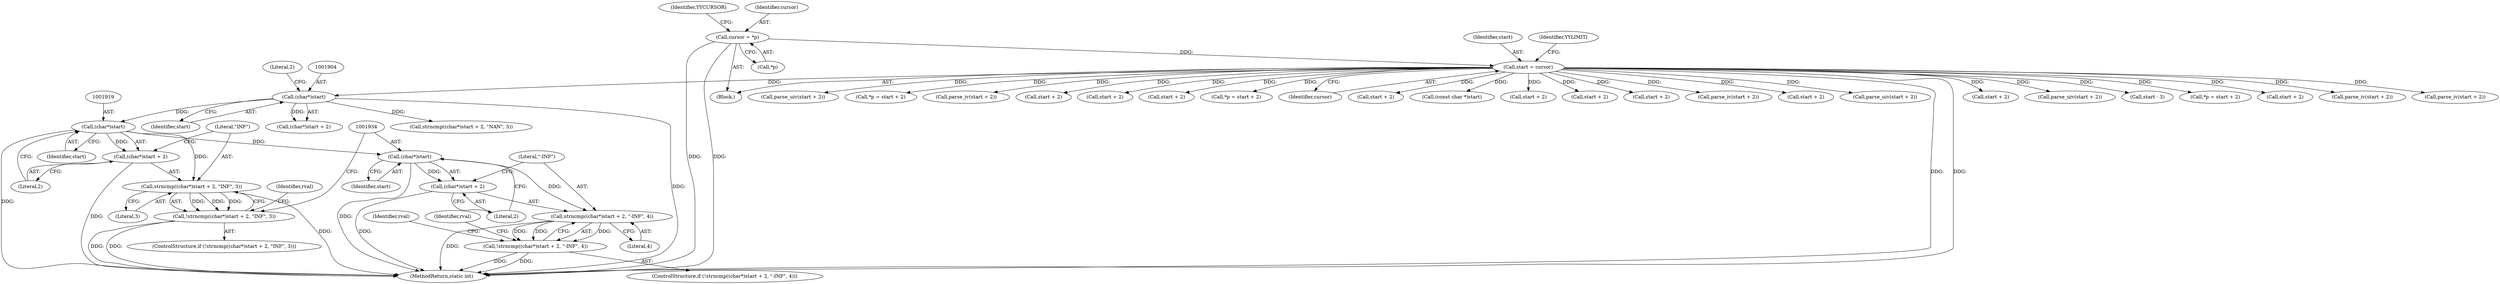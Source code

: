 digraph "0_php-src_1a23ebc1fff59bf480ca92963b36eba5c1b904c4@pointer" {
"1001918" [label="(Call,(char*)start)"];
"1001903" [label="(Call,(char*)start)"];
"1000144" [label="(Call,start = cursor)"];
"1000120" [label="(Call,cursor = *p)"];
"1001916" [label="(Call,strncmp((char*)start + 2, \"INF\", 3))"];
"1001915" [label="(Call,!strncmp((char*)start + 2, \"INF\", 3))"];
"1001917" [label="(Call,(char*)start + 2)"];
"1001933" [label="(Call,(char*)start)"];
"1001931" [label="(Call,strncmp((char*)start + 2, \"-INF\", 4))"];
"1001930" [label="(Call,!strncmp((char*)start + 2, \"-INF\", 4))"];
"1001932" [label="(Call,(char*)start + 2)"];
"1002471" [label="(MethodReturn,static int)"];
"1001947" [label="(Identifier,rval)"];
"1001903" [label="(Call,(char*)start)"];
"1001334" [label="(Call,start + 2)"];
"1000146" [label="(Identifier,cursor)"];
"1001168" [label="(Call,parse_uiv(start + 2))"];
"1000145" [label="(Identifier,start)"];
"1001926" [label="(Identifier,rval)"];
"1002048" [label="(Call,start - 3)"];
"1001347" [label="(Call,*p = start + 2)"];
"1001923" [label="(Literal,3)"];
"1001932" [label="(Call,(char*)start + 2)"];
"1001169" [label="(Call,start + 2)"];
"1001933" [label="(Call,(char*)start)"];
"1001918" [label="(Call,(char*)start)"];
"1002160" [label="(Call,parse_iv(start + 2))"];
"1001914" [label="(ControlStructure,if (!strncmp((char*)start + 2, \"INF\", 3)))"];
"1002272" [label="(Call,parse_iv(start + 2))"];
"1000492" [label="(Call,parse_uiv(start + 2))"];
"1000510" [label="(Call,*p = start + 2)"];
"1002414" [label="(Call,parse_iv(start + 2))"];
"1002415" [label="(Call,start + 2)"];
"1002161" [label="(Call,start + 2)"];
"1000122" [label="(Call,*p)"];
"1001930" [label="(Call,!strncmp((char*)start + 2, \"-INF\", 4))"];
"1001902" [label="(Call,(char*)start + 2)"];
"1000144" [label="(Call,start = cursor)"];
"1001035" [label="(Call,start + 2)"];
"1001921" [label="(Literal,2)"];
"1001182" [label="(Call,*p = start + 2)"];
"1000126" [label="(Identifier,YYCURSOR)"];
"1001920" [label="(Identifier,start)"];
"1001906" [label="(Literal,2)"];
"1002273" [label="(Call,start + 2)"];
"1001935" [label="(Identifier,start)"];
"1001931" [label="(Call,strncmp((char*)start + 2, \"-INF\", 4))"];
"1001692" [label="(Call,(const char *)start)"];
"1001929" [label="(ControlStructure,if (!strncmp((char*)start + 2, \"-INF\", 4)))"];
"1000111" [label="(Block,)"];
"1001941" [label="(Identifier,rval)"];
"1001915" [label="(Call,!strncmp((char*)start + 2, \"INF\", 3))"];
"1001916" [label="(Call,strncmp((char*)start + 2, \"INF\", 3))"];
"1001936" [label="(Literal,2)"];
"1001937" [label="(Literal,\"-INF\")"];
"1001938" [label="(Literal,4)"];
"1001922" [label="(Literal,\"INF\")"];
"1001905" [label="(Identifier,start)"];
"1000153" [label="(Identifier,YYLIMIT)"];
"1000120" [label="(Call,cursor = *p)"];
"1001185" [label="(Call,start + 2)"];
"1000493" [label="(Call,start + 2)"];
"1001350" [label="(Call,start + 2)"];
"1001034" [label="(Call,parse_iv(start + 2))"];
"1000513" [label="(Call,start + 2)"];
"1001333" [label="(Call,parse_uiv(start + 2))"];
"1000121" [label="(Identifier,cursor)"];
"1001917" [label="(Call,(char*)start + 2)"];
"1001901" [label="(Call,strncmp((char*)start + 2, \"NAN\", 3))"];
"1001918" -> "1001917"  [label="AST: "];
"1001918" -> "1001920"  [label="CFG: "];
"1001919" -> "1001918"  [label="AST: "];
"1001920" -> "1001918"  [label="AST: "];
"1001921" -> "1001918"  [label="CFG: "];
"1001918" -> "1002471"  [label="DDG: "];
"1001918" -> "1001916"  [label="DDG: "];
"1001918" -> "1001917"  [label="DDG: "];
"1001903" -> "1001918"  [label="DDG: "];
"1001918" -> "1001933"  [label="DDG: "];
"1001903" -> "1001902"  [label="AST: "];
"1001903" -> "1001905"  [label="CFG: "];
"1001904" -> "1001903"  [label="AST: "];
"1001905" -> "1001903"  [label="AST: "];
"1001906" -> "1001903"  [label="CFG: "];
"1001903" -> "1002471"  [label="DDG: "];
"1001903" -> "1001901"  [label="DDG: "];
"1001903" -> "1001902"  [label="DDG: "];
"1000144" -> "1001903"  [label="DDG: "];
"1000144" -> "1000111"  [label="AST: "];
"1000144" -> "1000146"  [label="CFG: "];
"1000145" -> "1000144"  [label="AST: "];
"1000146" -> "1000144"  [label="AST: "];
"1000153" -> "1000144"  [label="CFG: "];
"1000144" -> "1002471"  [label="DDG: "];
"1000144" -> "1002471"  [label="DDG: "];
"1000120" -> "1000144"  [label="DDG: "];
"1000144" -> "1000492"  [label="DDG: "];
"1000144" -> "1000493"  [label="DDG: "];
"1000144" -> "1000510"  [label="DDG: "];
"1000144" -> "1000513"  [label="DDG: "];
"1000144" -> "1001034"  [label="DDG: "];
"1000144" -> "1001035"  [label="DDG: "];
"1000144" -> "1001168"  [label="DDG: "];
"1000144" -> "1001169"  [label="DDG: "];
"1000144" -> "1001182"  [label="DDG: "];
"1000144" -> "1001185"  [label="DDG: "];
"1000144" -> "1001333"  [label="DDG: "];
"1000144" -> "1001334"  [label="DDG: "];
"1000144" -> "1001347"  [label="DDG: "];
"1000144" -> "1001350"  [label="DDG: "];
"1000144" -> "1001692"  [label="DDG: "];
"1000144" -> "1002048"  [label="DDG: "];
"1000144" -> "1002160"  [label="DDG: "];
"1000144" -> "1002161"  [label="DDG: "];
"1000144" -> "1002272"  [label="DDG: "];
"1000144" -> "1002273"  [label="DDG: "];
"1000144" -> "1002414"  [label="DDG: "];
"1000144" -> "1002415"  [label="DDG: "];
"1000120" -> "1000111"  [label="AST: "];
"1000120" -> "1000122"  [label="CFG: "];
"1000121" -> "1000120"  [label="AST: "];
"1000122" -> "1000120"  [label="AST: "];
"1000126" -> "1000120"  [label="CFG: "];
"1000120" -> "1002471"  [label="DDG: "];
"1000120" -> "1002471"  [label="DDG: "];
"1001916" -> "1001915"  [label="AST: "];
"1001916" -> "1001923"  [label="CFG: "];
"1001917" -> "1001916"  [label="AST: "];
"1001922" -> "1001916"  [label="AST: "];
"1001923" -> "1001916"  [label="AST: "];
"1001915" -> "1001916"  [label="CFG: "];
"1001916" -> "1002471"  [label="DDG: "];
"1001916" -> "1001915"  [label="DDG: "];
"1001916" -> "1001915"  [label="DDG: "];
"1001916" -> "1001915"  [label="DDG: "];
"1001915" -> "1001914"  [label="AST: "];
"1001926" -> "1001915"  [label="CFG: "];
"1001934" -> "1001915"  [label="CFG: "];
"1001915" -> "1002471"  [label="DDG: "];
"1001915" -> "1002471"  [label="DDG: "];
"1001917" -> "1001921"  [label="CFG: "];
"1001921" -> "1001917"  [label="AST: "];
"1001922" -> "1001917"  [label="CFG: "];
"1001917" -> "1002471"  [label="DDG: "];
"1001933" -> "1001932"  [label="AST: "];
"1001933" -> "1001935"  [label="CFG: "];
"1001934" -> "1001933"  [label="AST: "];
"1001935" -> "1001933"  [label="AST: "];
"1001936" -> "1001933"  [label="CFG: "];
"1001933" -> "1002471"  [label="DDG: "];
"1001933" -> "1001931"  [label="DDG: "];
"1001933" -> "1001932"  [label="DDG: "];
"1001931" -> "1001930"  [label="AST: "];
"1001931" -> "1001938"  [label="CFG: "];
"1001932" -> "1001931"  [label="AST: "];
"1001937" -> "1001931"  [label="AST: "];
"1001938" -> "1001931"  [label="AST: "];
"1001930" -> "1001931"  [label="CFG: "];
"1001931" -> "1002471"  [label="DDG: "];
"1001931" -> "1001930"  [label="DDG: "];
"1001931" -> "1001930"  [label="DDG: "];
"1001931" -> "1001930"  [label="DDG: "];
"1001930" -> "1001929"  [label="AST: "];
"1001941" -> "1001930"  [label="CFG: "];
"1001947" -> "1001930"  [label="CFG: "];
"1001930" -> "1002471"  [label="DDG: "];
"1001930" -> "1002471"  [label="DDG: "];
"1001932" -> "1001936"  [label="CFG: "];
"1001936" -> "1001932"  [label="AST: "];
"1001937" -> "1001932"  [label="CFG: "];
"1001932" -> "1002471"  [label="DDG: "];
}
